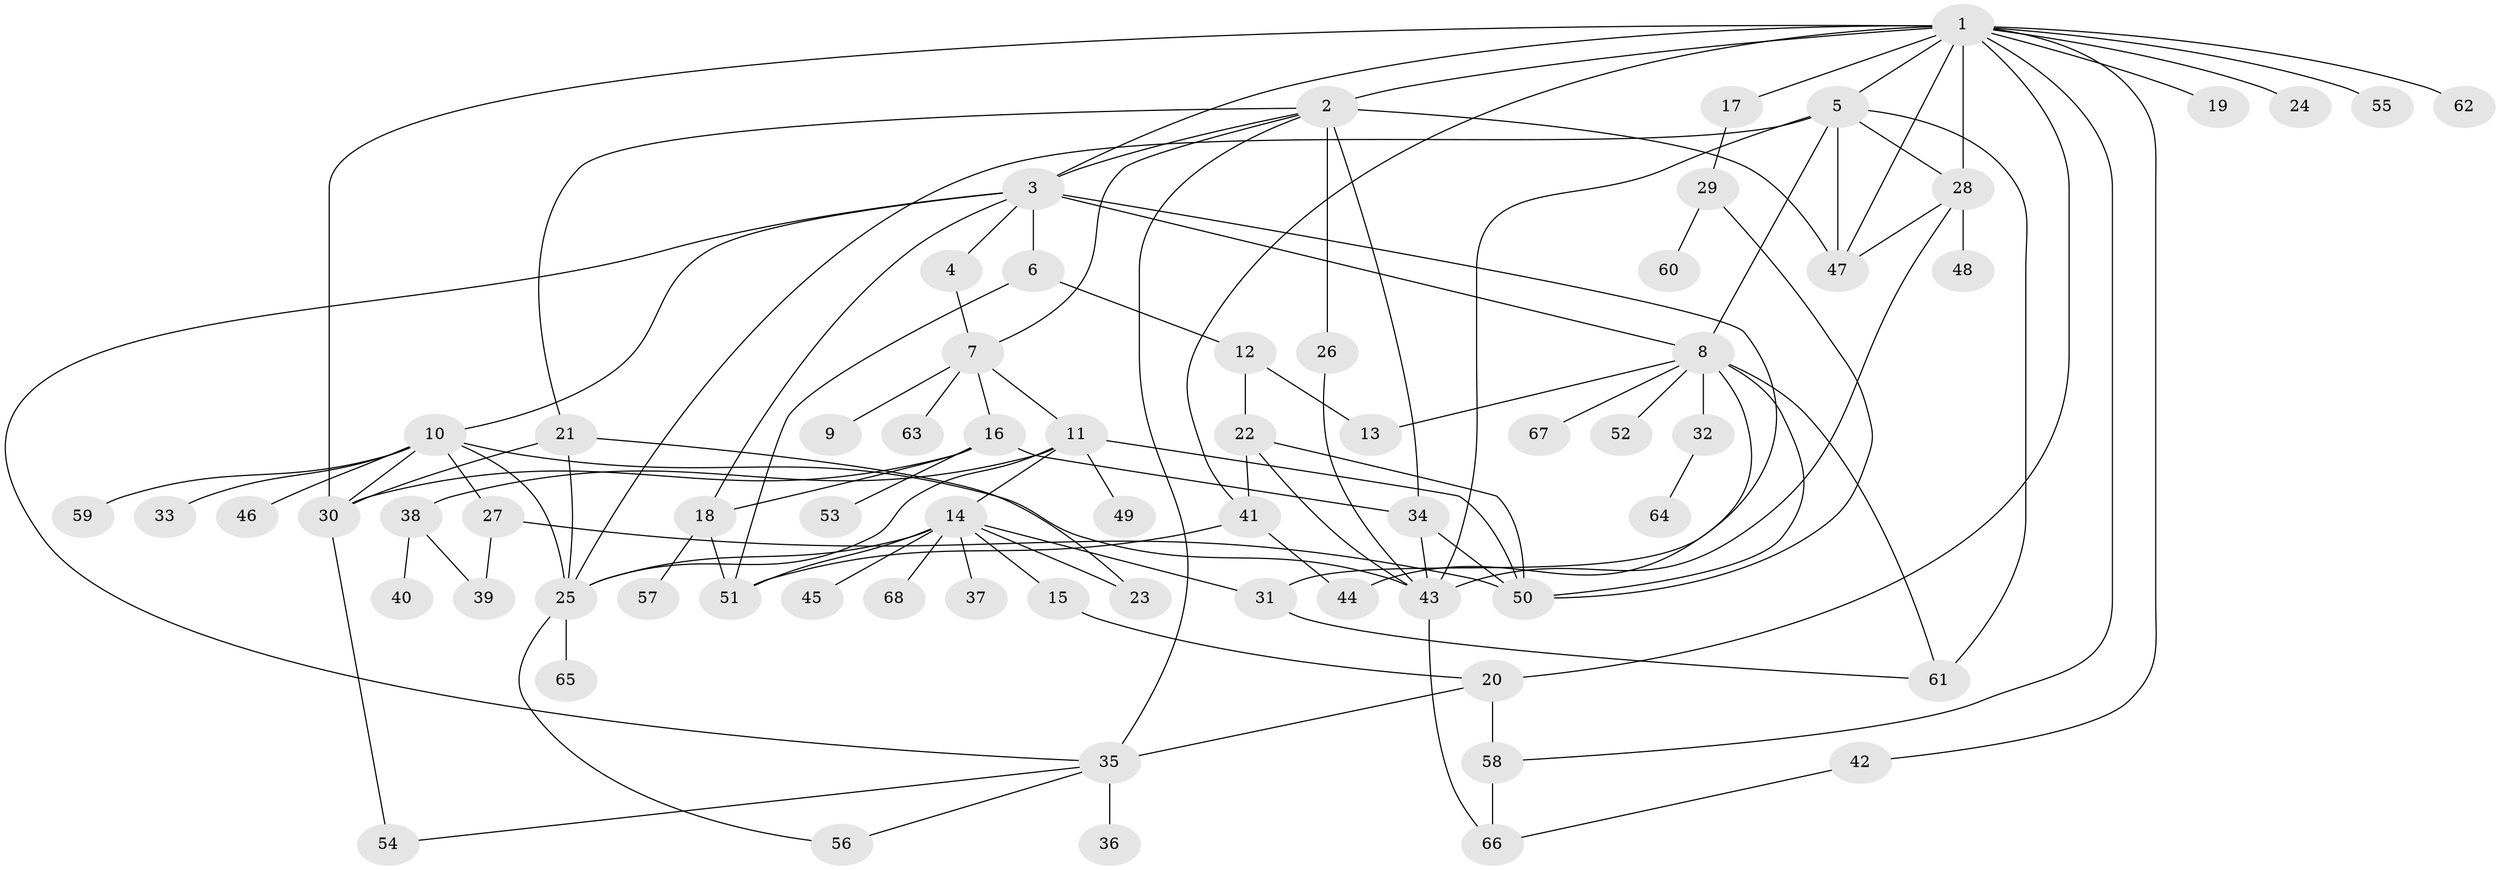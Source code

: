 // original degree distribution, {18: 0.00909090909090909, 10: 0.03636363636363636, 2: 0.21818181818181817, 9: 0.00909090909090909, 5: 0.05454545454545454, 7: 0.02727272727272727, 8: 0.03636363636363636, 3: 0.13636363636363635, 1: 0.4090909090909091, 6: 0.01818181818181818, 4: 0.045454545454545456}
// Generated by graph-tools (version 1.1) at 2025/50/03/04/25 22:50:16]
// undirected, 68 vertices, 112 edges
graph export_dot {
  node [color=gray90,style=filled];
  1;
  2;
  3;
  4;
  5;
  6;
  7;
  8;
  9;
  10;
  11;
  12;
  13;
  14;
  15;
  16;
  17;
  18;
  19;
  20;
  21;
  22;
  23;
  24;
  25;
  26;
  27;
  28;
  29;
  30;
  31;
  32;
  33;
  34;
  35;
  36;
  37;
  38;
  39;
  40;
  41;
  42;
  43;
  44;
  45;
  46;
  47;
  48;
  49;
  50;
  51;
  52;
  53;
  54;
  55;
  56;
  57;
  58;
  59;
  60;
  61;
  62;
  63;
  64;
  65;
  66;
  67;
  68;
  1 -- 2 [weight=1.0];
  1 -- 3 [weight=1.0];
  1 -- 5 [weight=1.0];
  1 -- 17 [weight=1.0];
  1 -- 19 [weight=1.0];
  1 -- 20 [weight=1.0];
  1 -- 24 [weight=1.0];
  1 -- 28 [weight=1.0];
  1 -- 30 [weight=1.0];
  1 -- 41 [weight=1.0];
  1 -- 42 [weight=1.0];
  1 -- 47 [weight=1.0];
  1 -- 55 [weight=1.0];
  1 -- 58 [weight=1.0];
  1 -- 62 [weight=1.0];
  2 -- 3 [weight=1.0];
  2 -- 7 [weight=1.0];
  2 -- 21 [weight=1.0];
  2 -- 26 [weight=1.0];
  2 -- 34 [weight=1.0];
  2 -- 35 [weight=1.0];
  2 -- 47 [weight=2.0];
  3 -- 4 [weight=1.0];
  3 -- 6 [weight=2.0];
  3 -- 8 [weight=1.0];
  3 -- 10 [weight=1.0];
  3 -- 18 [weight=1.0];
  3 -- 31 [weight=1.0];
  3 -- 35 [weight=1.0];
  4 -- 7 [weight=1.0];
  5 -- 8 [weight=1.0];
  5 -- 25 [weight=1.0];
  5 -- 28 [weight=1.0];
  5 -- 43 [weight=1.0];
  5 -- 47 [weight=1.0];
  5 -- 61 [weight=1.0];
  6 -- 12 [weight=1.0];
  6 -- 51 [weight=1.0];
  7 -- 9 [weight=1.0];
  7 -- 11 [weight=1.0];
  7 -- 16 [weight=1.0];
  7 -- 63 [weight=1.0];
  8 -- 13 [weight=1.0];
  8 -- 32 [weight=1.0];
  8 -- 44 [weight=1.0];
  8 -- 50 [weight=1.0];
  8 -- 52 [weight=1.0];
  8 -- 61 [weight=1.0];
  8 -- 67 [weight=1.0];
  10 -- 25 [weight=1.0];
  10 -- 27 [weight=1.0];
  10 -- 30 [weight=2.0];
  10 -- 33 [weight=1.0];
  10 -- 43 [weight=1.0];
  10 -- 46 [weight=1.0];
  10 -- 59 [weight=1.0];
  11 -- 14 [weight=1.0];
  11 -- 25 [weight=1.0];
  11 -- 38 [weight=1.0];
  11 -- 49 [weight=1.0];
  11 -- 50 [weight=1.0];
  12 -- 13 [weight=1.0];
  12 -- 22 [weight=1.0];
  14 -- 15 [weight=1.0];
  14 -- 23 [weight=1.0];
  14 -- 25 [weight=1.0];
  14 -- 31 [weight=1.0];
  14 -- 37 [weight=1.0];
  14 -- 45 [weight=1.0];
  14 -- 51 [weight=1.0];
  14 -- 68 [weight=1.0];
  15 -- 20 [weight=1.0];
  16 -- 18 [weight=1.0];
  16 -- 30 [weight=1.0];
  16 -- 34 [weight=1.0];
  16 -- 53 [weight=1.0];
  17 -- 29 [weight=1.0];
  18 -- 51 [weight=1.0];
  18 -- 57 [weight=1.0];
  20 -- 35 [weight=2.0];
  20 -- 58 [weight=2.0];
  21 -- 23 [weight=1.0];
  21 -- 25 [weight=1.0];
  21 -- 30 [weight=1.0];
  22 -- 41 [weight=1.0];
  22 -- 43 [weight=1.0];
  22 -- 50 [weight=1.0];
  25 -- 56 [weight=1.0];
  25 -- 65 [weight=1.0];
  26 -- 43 [weight=1.0];
  27 -- 39 [weight=1.0];
  27 -- 50 [weight=1.0];
  28 -- 43 [weight=1.0];
  28 -- 47 [weight=1.0];
  28 -- 48 [weight=1.0];
  29 -- 50 [weight=1.0];
  29 -- 60 [weight=1.0];
  30 -- 54 [weight=1.0];
  31 -- 61 [weight=1.0];
  32 -- 64 [weight=1.0];
  34 -- 43 [weight=1.0];
  34 -- 50 [weight=1.0];
  35 -- 36 [weight=1.0];
  35 -- 54 [weight=1.0];
  35 -- 56 [weight=1.0];
  38 -- 39 [weight=1.0];
  38 -- 40 [weight=1.0];
  41 -- 44 [weight=1.0];
  41 -- 51 [weight=1.0];
  42 -- 66 [weight=1.0];
  43 -- 66 [weight=1.0];
  58 -- 66 [weight=1.0];
}
